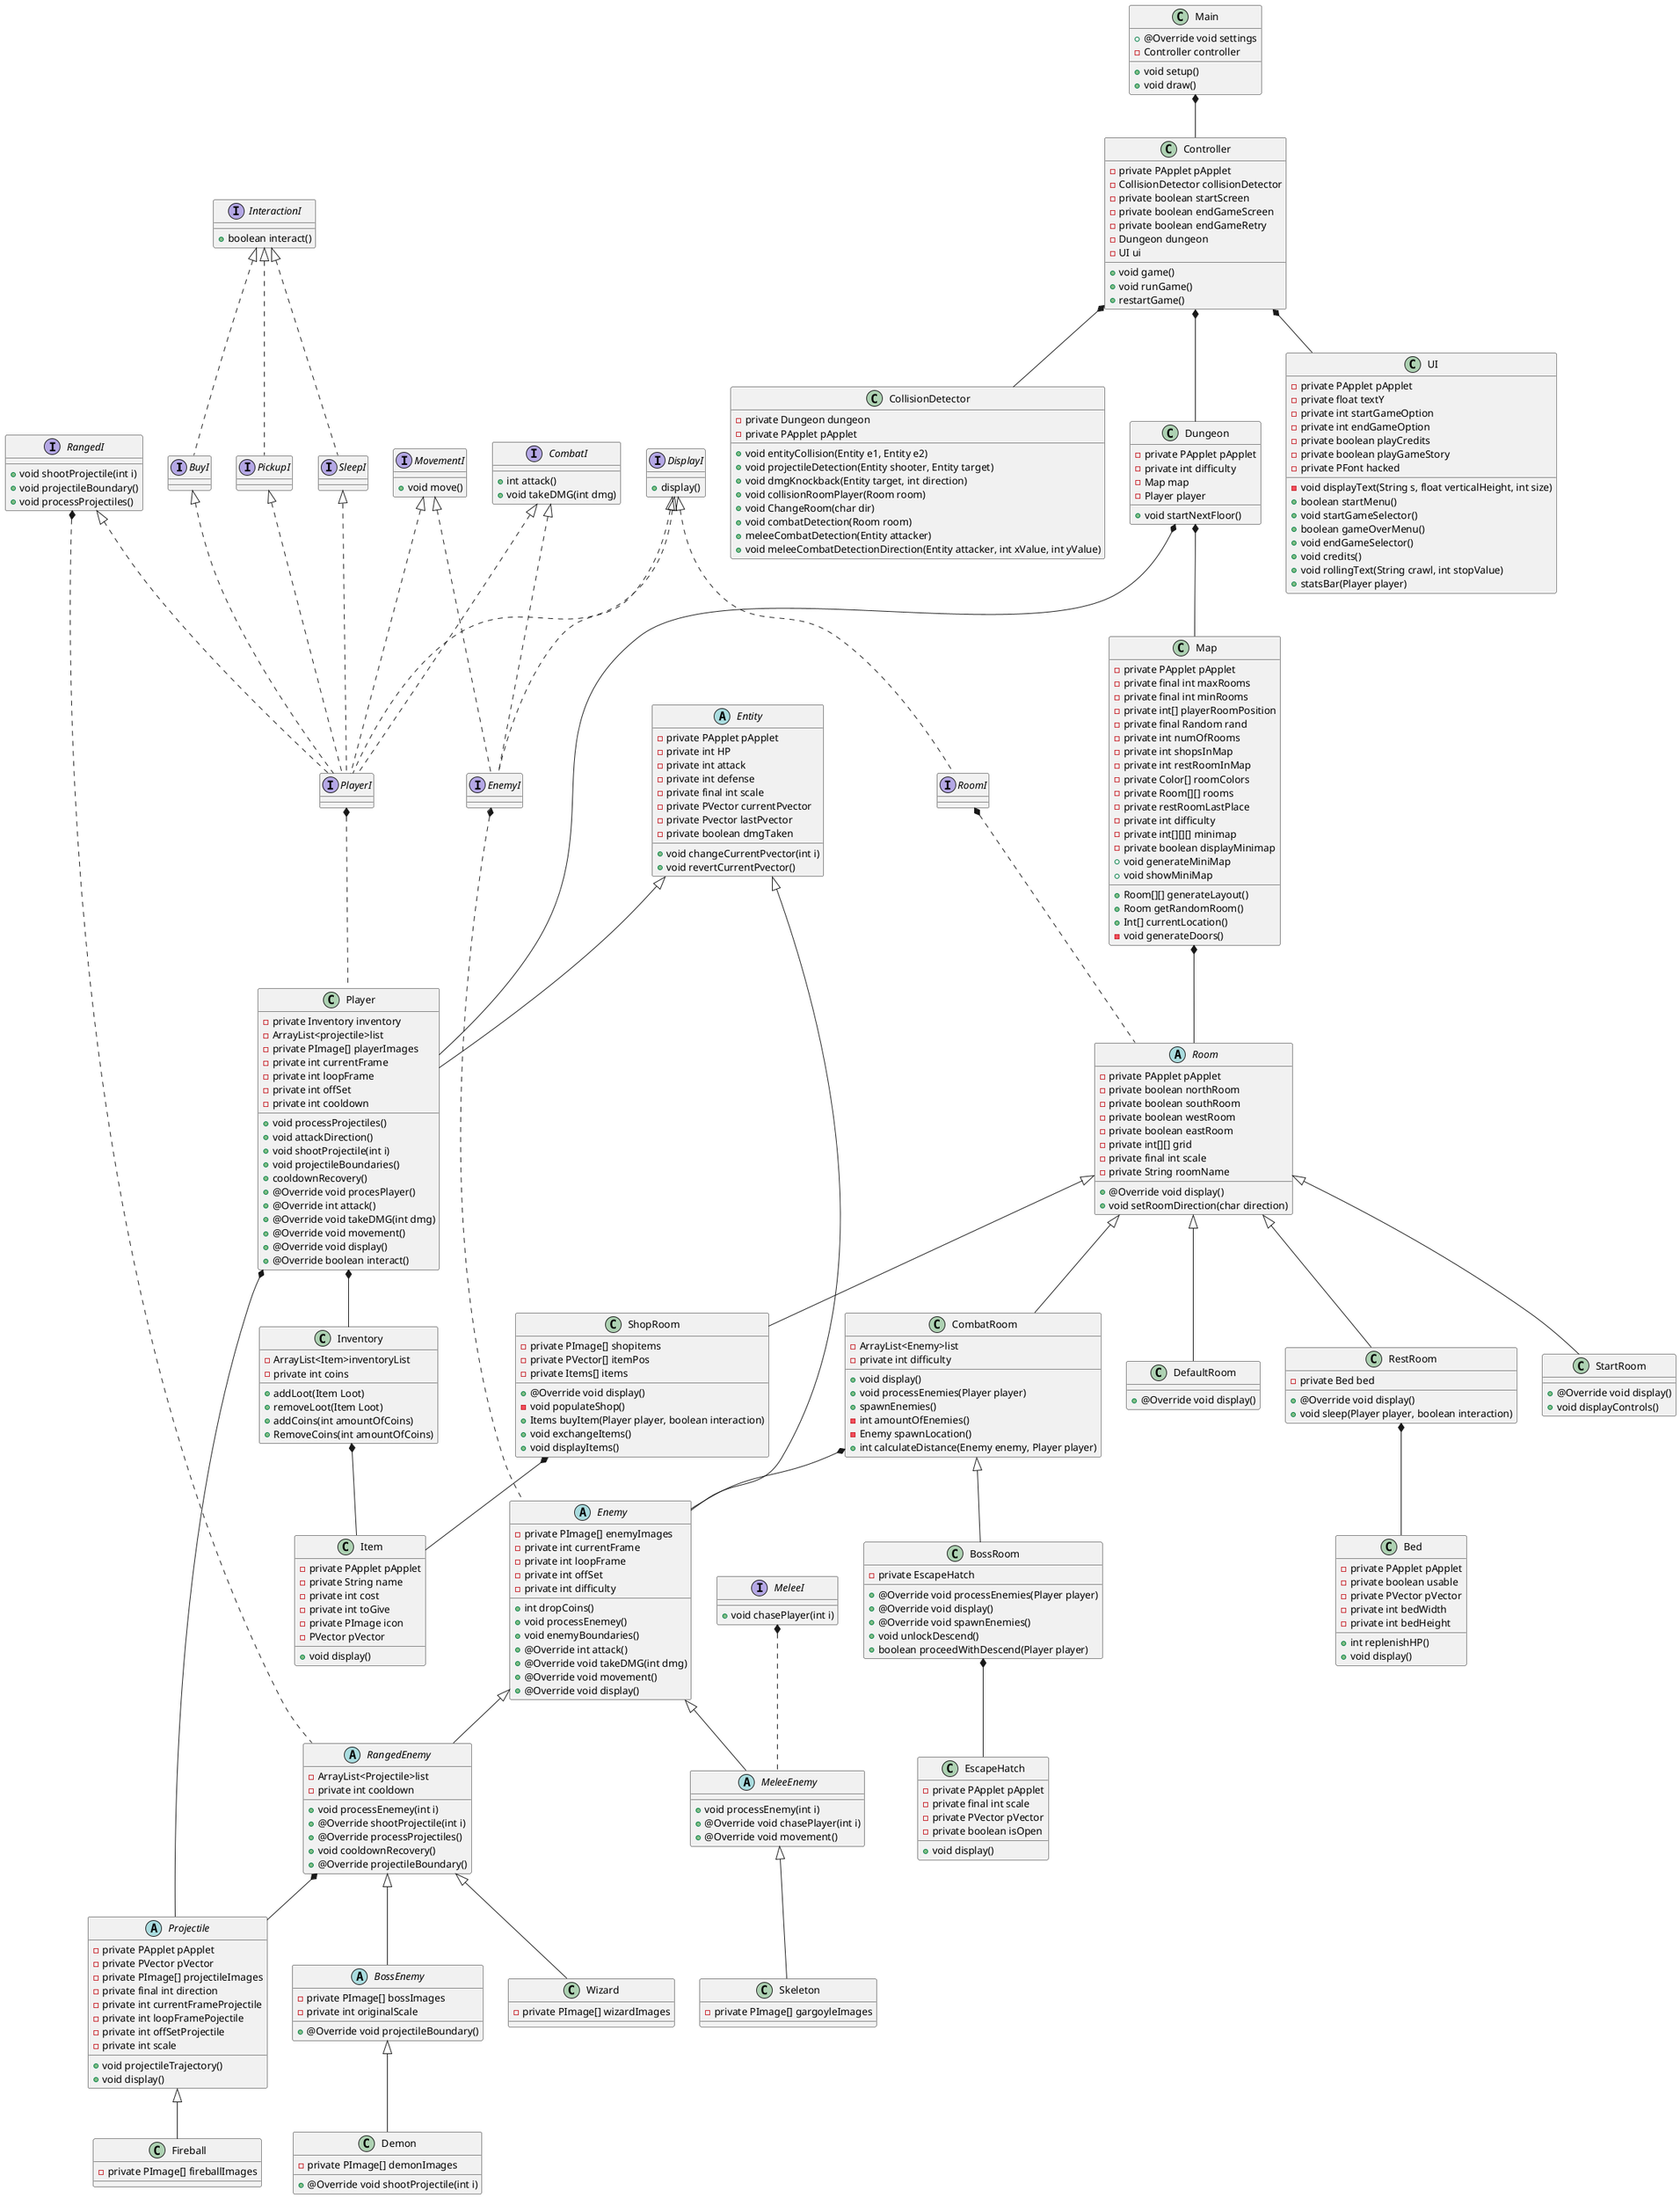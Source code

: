 @startuml
'https://plantuml.com/class-diagram

Interface BuyI
Interface CombatI
Interface DisplayI
Interface EnemyI
Interface InteractionI
Interface MeleeI
Interface MovementI
Interface PickupI
Interface PlayerI
Interface RangedI
Interface RoomI
Interface SleepI

Main *-- Controller
Controller *-- UI
Controller *-- Dungeon
Controller *-- CollisionDetector
Dungeon *-- Player
Dungeon *-- Map
CombatRoom *-- Enemy
Map *-- Room
CombatRoom <|-- BossRoom
BossRoom *-- EscapeHatch
Room <|-- DefaultRoom
Player *-- Inventory
Inventory *-- Item
ShopRoom *-- Item
Room <|-- ShopRoom
RestRoom *-- Bed
RangedEnemy <|-- BossEnemy
MeleeEnemy <|-- Skeleton
Enemy <|-- MeleeEnemy
RangedEnemy *-- Projectile
Player *-- Projectile
Enemy <|-- RangedEnemy
RangedEnemy <|-- Wizard

InteractionI <|.. BuyI
InteractionI <|.. PickupI
InteractionI <|.. SleepI
CombatI <|.. PlayerI
CombatI <|.. EnemyI
RangedI <|.. PlayerI
BuyI <|.. PlayerI
SleepI <|.. PlayerI
PickupI <|.. PlayerI
DisplayI <|.. PlayerI
MovementI <|.. PlayerI
DisplayI <|.. EnemyI
DisplayI <|.. RoomI
MovementI <|.. EnemyI
Room <|-- StartRoom
Room <|-- CombatRoom
Room <|-- RestRoom
Entity <|-- Player
Entity <|-- Enemy
Projectile <|-- Fireball
BossEnemy <|-- Demon

RangedI *.. RangedEnemy
MeleeI *.. MeleeEnemy
PlayerI *.. Player
EnemyI *.. Enemy
RoomI *.. Room

Abstract Enemy
Abstract Room
Abstract Entity
Abstract RangedEnemy
Abstract MeleeEnemy
Abstract BossEnemy
Abstract Projectile

Main : + @Override void settings
Main : + void setup()
Main : + void draw()
Main : - Controller controller

Entity : - private PApplet pApplet
Entity : - private int HP
Entity : - private int attack
Entity : - private int defense
Entity : - private final int scale
Entity : - private PVector currentPvector
Entity : - private Pvector lastPvector
Entity : - private boolean dmgTaken
Entity : + void changeCurrentPvector(int i)
Entity : + void revertCurrentPvector()

BossEnemy : - private PImage[] bossImages
BossEnemy : - private int originalScale
BossEnemy : + @Override void projectileBoundary()

Demon : + @Override void shootProjectile(int i)
Demon : - private PImage[] demonImages

Skeleton : - private PImage[] gargoyleImages

MeleeEnemy : + void processEnemy(int i)
MeleeEnemy : + @Override void chasePlayer(int i)
MeleeEnemy : + @Override void movement()

Inventory : - ArrayList<Item>inventoryList
Inventory : - private int coins
Inventory : + addLoot(Item Loot)
Inventory : + removeLoot(Item Loot)
Inventory : + addCoins(int amountOfCoins)
Inventory : + RemoveCoins(int amountOfCoins)

Item : - private PApplet pApplet
Item : - private String name
Item : - private int cost
Item : - private int toGive
Item : - private PImage icon
Item : - PVector pVector
Item : + void display()

Enemy : - private PImage[] enemyImages
Enemy : - private int currentFrame
Enemy : - private int loopFrame
Enemy : - private int offSet
Enemy : - private int difficulty
Enemy : + int dropCoins()
Enemy : + void processEnemey()
Enemy : + void enemyBoundaries()
Enemy : + @Override int attack()
Enemy : + @Override void takeDMG(int dmg)
Enemy : + @Override void movement()
Enemy : + @Override void display()

Room : - private PApplet pApplet
Room : - private boolean northRoom
Room : - private boolean southRoom
Room : - private boolean westRoom
Room : - private boolean eastRoom
Room : + @Override void display()
Room : - private int[][] grid
Room : - private final int scale
Room : - private String roomName
Room : + void setRoomDirection(char direction)

CombatRoom : - ArrayList<Enemy>list
CombatRoom : - private int difficulty
CombatRoom : + void display()
CombatRoom : + void processEnemies(Player player)
CombatRoom : + spawnEnemies()
CombatRoom : - int amountOfEnemies()
CombatRoom : - Enemy spawnLocation()
CombatRoom : + int calculateDistance(Enemy enemy, Player player)

DefaultRoom : + @Override void display()

EscapeHatch : - private PApplet pApplet
EscapeHatch : - private final int scale
EscapeHatch : - private PVector pVector
EscapeHatch : - private boolean isOpen
EscapeHatch : + void display()

ShopRoom : - private PImage[] shopitems
ShopRoom : - private PVector[] itemPos
ShopRoom : - private Items[] items
ShopRoom : + @Override void display()
ShopRoom : - void populateShop()
ShopRoom : + Items buyItem(Player player, boolean interaction)
ShopRoom : + void exchangeItems()
ShopRoom : + void displayItems()

StartRoom : + @Override void display()
StartRoom : + void displayControls()

RestRoom : - private Bed bed
RestRoom : + @Override void display()
RestRoom : + void sleep(Player player, boolean interaction)

BossRoom : - private EscapeHatch
BossRoom : + @Override void processEnemies(Player player)
BossRoom : + @Override void display()
BossRoom : + @Override void spawnEnemies()
BossRoom : + void unlockDescend()
BossRoom : + boolean proceedWithDescend(Player player)

Bed : + int replenishHP()
Bed : - private PApplet pApplet
Bed : - private boolean usable
Bed : - private PVector pVector
Bed : - private int bedWidth
Bed : - private int bedHeight
Bed : + void display()

Player : - private Inventory inventory
Player : - ArrayList<projectile>list
Player : - private PImage[] playerImages
Player : - private int currentFrame
Player : - private int loopFrame
Player : - private int offSet
Player : - private int cooldown
Player : + void processProjectiles()
Player : + void attackDirection()
Player : + void shootProjectile(int i)
Player : + void projectileBoundaries()
Player : + cooldownRecovery()
Player : + @Override void procesPlayer()
Player : + @Override int attack()
Player : + @Override void takeDMG(int dmg)
Player : + @Override void movement()
Player : + @Override void display()
Player : + @Override boolean interact()

Projectile : - private PApplet pApplet
Projectile : - private PVector pVector
Projectile : - private PImage[] projectileImages
Projectile : - private final int direction
Projectile : - private int currentFrameProjectile
Projectile : - private int loopFramePojectile
Projectile : - private int offSetProjectile
Projectile : - private int scale
Projectile : + void projectileTrajectory()
Projectile : + void display()

Fireball : - private PImage[] fireballImages

RangedEnemy : - ArrayList<Projectile>list
RangedEnemy : - private int cooldown
RangedEnemy : + void processEnemey(int i)
RangedEnemy : + @Override shootProjectile(int i)
RangedEnemy : + @Override processProjectiles()
RangedEnemy : + void cooldownRecovery()
RangedEnemy : + @Override projectileBoundary()

Wizard : - private PImage[] wizardImages

Controller : - private PApplet pApplet
Controller : - CollisionDetector collisionDetector
Controller : - private boolean startScreen
Controller : - private boolean endGameScreen
Controller : - private boolean endGameRetry
Controller : - Dungeon dungeon
Controller : - UI ui
Controller : + void game()
Controller : + void runGame()
Controller : + restartGame()

UI : - private PApplet pApplet
UI : - private float textY
UI : - private int startGameOption
UI : - private int endGameOption
UI : - private boolean playCredits
UI : - private boolean playGameStory
UI : - private PFont hacked
UI : - void displayText(String s, float verticalHeight, int size)
UI : + boolean startMenu()
UI : + void startGameSelector()
UI : + boolean gameOverMenu()
UI : + void endGameSelector()
UI : + void credits()
UI : + void rollingText(String crawl, int stopValue)
UI : + statsBar(Player player)

Dungeon : - private PApplet pApplet
Dungeon : - private int difficulty
Dungeon : - Map map
Dungeon : - Player player
Dungeon : + void startNextFloor()

Map : - private PApplet pApplet
Map : - private final int maxRooms
Map : - private final int minRooms
Map : - private int[] playerRoomPosition
Map : - private final Random rand
Map : - private int numOfRooms
Map : - private int shopsInMap
Map : - private int restRoomInMap
Map : - private Color[] roomColors
Map : - private Room[][] rooms
Map : - private restRoomLastPlace
Map : - private int difficulty
Map : - private int[][][] minimap
Map : - private boolean displayMinimap
Map : + Room[][] generateLayout()
Map : + Room getRandomRoom()
Map : + void generateMiniMap
Map : + void showMiniMap
Map : + Int[] currentLocation()
Map : - void generateDoors()

CollisionDetector : - private Dungeon dungeon
CollisionDetector : - private PApplet pApplet
CollisionDetector : + void entityCollision(Entity e1, Entity e2)
CollisionDetector : + void projectileDetection(Entity shooter, Entity target)
CollisionDetector : + void dmgKnockback(Entity target, int direction)
CollisionDetector : + void collisionRoomPlayer(Room room)
CollisionDetector : + void ChangeRoom(char dir)
CollisionDetector : + void combatDetection(Room room)
CollisionDetector : + meleeCombatDetection(Entity attacker)
CollisionDetector : + void meleeCombatDetectionDirection(Entity attacker, int xValue, int yValue)

InteractionI : + boolean interact()

MeleeI : + void chasePlayer(int i)

RangedI : + void shootProjectile(int i)
RangedI : + void projectileBoundary()
RangedI : + void processProjectiles()

CombatI : + int attack()
CombatI : + void takeDMG(int dmg)

MovementI : + void move()

DisplayI : + display()


@enduml